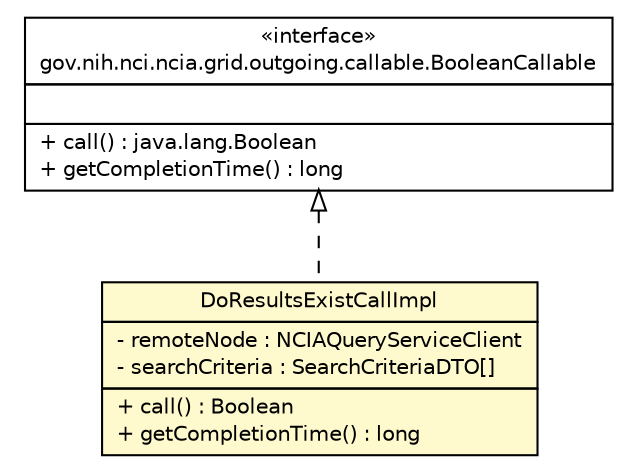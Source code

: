 #!/usr/local/bin/dot
#
# Class diagram 
# Generated by UmlGraph version 4.8 (http://www.spinellis.gr/sw/umlgraph)
#

digraph G {
	edge [fontname="Helvetica",fontsize=10,labelfontname="Helvetica",labelfontsize=10];
	node [fontname="Helvetica",fontsize=10,shape=plaintext];
	// gov.nih.nci.ncia.grid.outgoing.callable.BooleanCallable
	c35492 [label=<<table border="0" cellborder="1" cellspacing="0" cellpadding="2" port="p" href="../BooleanCallable.html">
		<tr><td><table border="0" cellspacing="0" cellpadding="1">
			<tr><td> &laquo;interface&raquo; </td></tr>
			<tr><td> gov.nih.nci.ncia.grid.outgoing.callable.BooleanCallable </td></tr>
		</table></td></tr>
		<tr><td><table border="0" cellspacing="0" cellpadding="1">
			<tr><td align="left">  </td></tr>
		</table></td></tr>
		<tr><td><table border="0" cellspacing="0" cellpadding="1">
			<tr><td align="left"> + call() : java.lang.Boolean </td></tr>
			<tr><td align="left"> + getCompletionTime() : long </td></tr>
		</table></td></tr>
		</table>>, fontname="Helvetica", fontcolor="black", fontsize=10.0];
	// gov.nih.nci.ncia.grid.outgoing.callable.impl.DoResultsExistCallImpl
	c35498 [label=<<table border="0" cellborder="1" cellspacing="0" cellpadding="2" port="p" bgcolor="lemonChiffon" href="./DoResultsExistCallImpl.html">
		<tr><td><table border="0" cellspacing="0" cellpadding="1">
			<tr><td> DoResultsExistCallImpl </td></tr>
		</table></td></tr>
		<tr><td><table border="0" cellspacing="0" cellpadding="1">
			<tr><td align="left"> - remoteNode : NCIAQueryServiceClient </td></tr>
			<tr><td align="left"> - searchCriteria : SearchCriteriaDTO[] </td></tr>
		</table></td></tr>
		<tr><td><table border="0" cellspacing="0" cellpadding="1">
			<tr><td align="left"> + call() : Boolean </td></tr>
			<tr><td align="left"> + getCompletionTime() : long </td></tr>
		</table></td></tr>
		</table>>, fontname="Helvetica", fontcolor="black", fontsize=10.0];
	//gov.nih.nci.ncia.grid.outgoing.callable.impl.DoResultsExistCallImpl implements gov.nih.nci.ncia.grid.outgoing.callable.BooleanCallable
	c35492:p -> c35498:p [dir=back,arrowtail=empty,style=dashed];
}

